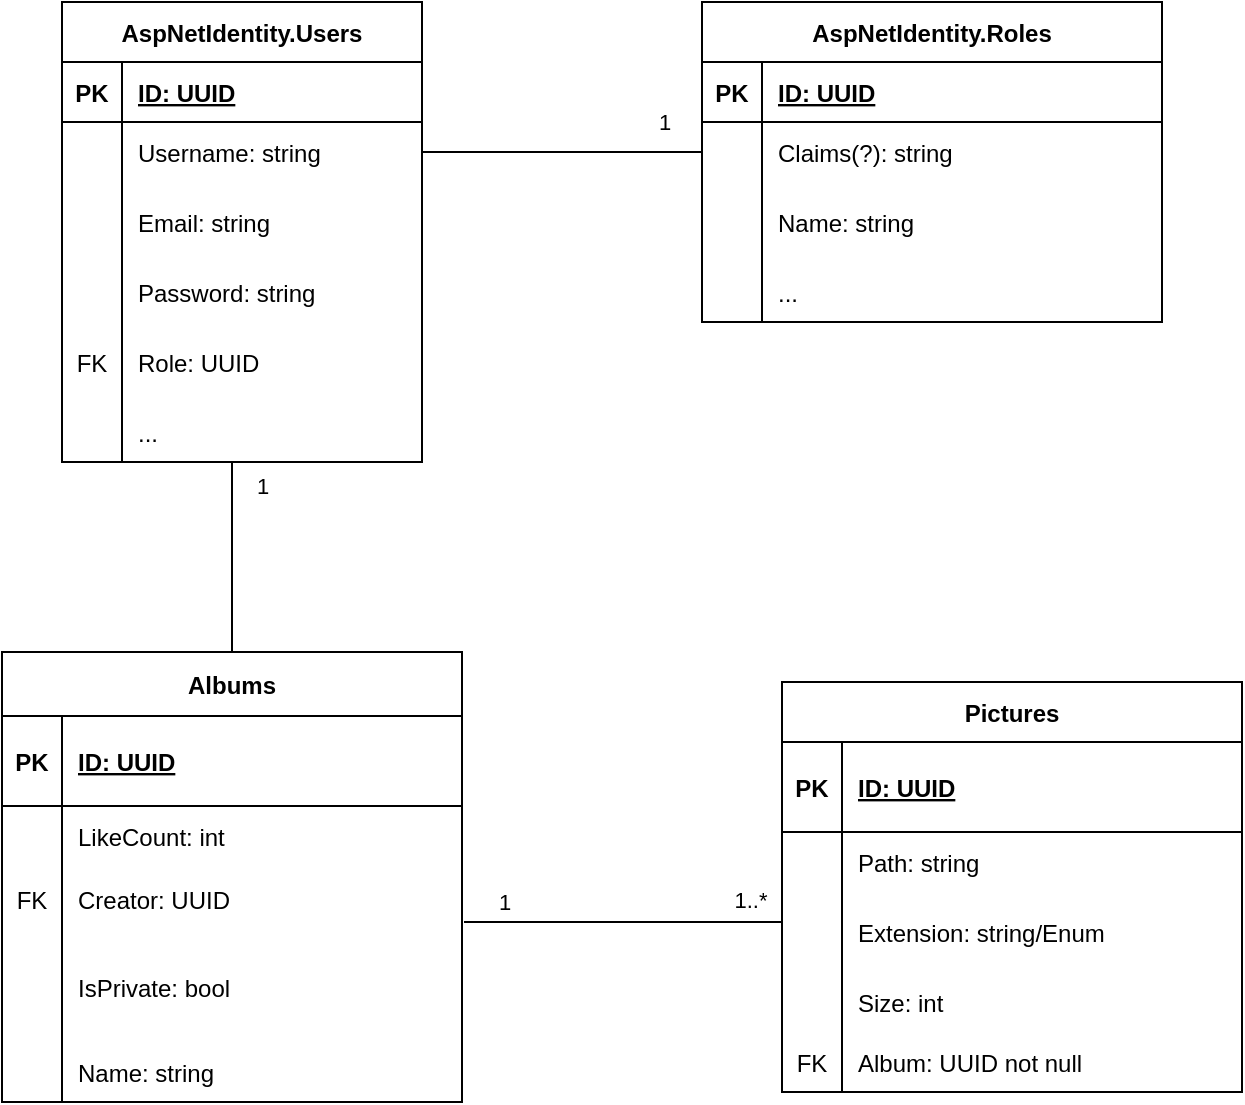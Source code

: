 <mxfile version="20.5.3" type="device"><diagram name="Page-1" id="2ca16b54-16f6-2749-3443-fa8db7711227"><mxGraphModel dx="1422" dy="754" grid="1" gridSize="10" guides="1" tooltips="1" connect="1" arrows="1" fold="1" page="1" pageScale="1" pageWidth="1100" pageHeight="850" background="none" math="0" shadow="0"><root><mxCell id="0"/><mxCell id="1" parent="0"/><mxCell id="jM08_st_6QMN7hDQGbWH-1" value="AspNetIdentity.Users" style="shape=table;startSize=30;container=1;collapsible=1;childLayout=tableLayout;fixedRows=1;rowLines=0;fontStyle=1;align=center;resizeLast=1;" vertex="1" parent="1"><mxGeometry x="120" y="100" width="180" height="230" as="geometry"/></mxCell><mxCell id="jM08_st_6QMN7hDQGbWH-2" value="" style="shape=tableRow;horizontal=0;startSize=0;swimlaneHead=0;swimlaneBody=0;fillColor=none;collapsible=0;dropTarget=0;points=[[0,0.5],[1,0.5]];portConstraint=eastwest;top=0;left=0;right=0;bottom=1;" vertex="1" parent="jM08_st_6QMN7hDQGbWH-1"><mxGeometry y="30" width="180" height="30" as="geometry"/></mxCell><mxCell id="jM08_st_6QMN7hDQGbWH-3" value="PK" style="shape=partialRectangle;connectable=0;fillColor=none;top=0;left=0;bottom=0;right=0;fontStyle=1;overflow=hidden;" vertex="1" parent="jM08_st_6QMN7hDQGbWH-2"><mxGeometry width="30" height="30" as="geometry"><mxRectangle width="30" height="30" as="alternateBounds"/></mxGeometry></mxCell><mxCell id="jM08_st_6QMN7hDQGbWH-4" value="ID: UUID" style="shape=partialRectangle;connectable=0;fillColor=none;top=0;left=0;bottom=0;right=0;align=left;spacingLeft=6;fontStyle=5;overflow=hidden;" vertex="1" parent="jM08_st_6QMN7hDQGbWH-2"><mxGeometry x="30" width="150" height="30" as="geometry"><mxRectangle width="150" height="30" as="alternateBounds"/></mxGeometry></mxCell><mxCell id="jM08_st_6QMN7hDQGbWH-5" value="" style="shape=tableRow;horizontal=0;startSize=0;swimlaneHead=0;swimlaneBody=0;fillColor=none;collapsible=0;dropTarget=0;points=[[0,0.5],[1,0.5]];portConstraint=eastwest;top=0;left=0;right=0;bottom=0;" vertex="1" parent="jM08_st_6QMN7hDQGbWH-1"><mxGeometry y="60" width="180" height="30" as="geometry"/></mxCell><mxCell id="jM08_st_6QMN7hDQGbWH-6" value="" style="shape=partialRectangle;connectable=0;fillColor=none;top=0;left=0;bottom=0;right=0;editable=1;overflow=hidden;" vertex="1" parent="jM08_st_6QMN7hDQGbWH-5"><mxGeometry width="30" height="30" as="geometry"><mxRectangle width="30" height="30" as="alternateBounds"/></mxGeometry></mxCell><mxCell id="jM08_st_6QMN7hDQGbWH-7" value="Username: string" style="shape=partialRectangle;connectable=0;fillColor=none;top=0;left=0;bottom=0;right=0;align=left;spacingLeft=6;overflow=hidden;" vertex="1" parent="jM08_st_6QMN7hDQGbWH-5"><mxGeometry x="30" width="150" height="30" as="geometry"><mxRectangle width="150" height="30" as="alternateBounds"/></mxGeometry></mxCell><mxCell id="jM08_st_6QMN7hDQGbWH-8" value="" style="shape=tableRow;horizontal=0;startSize=0;swimlaneHead=0;swimlaneBody=0;fillColor=none;collapsible=0;dropTarget=0;points=[[0,0.5],[1,0.5]];portConstraint=eastwest;top=0;left=0;right=0;bottom=0;" vertex="1" parent="jM08_st_6QMN7hDQGbWH-1"><mxGeometry y="90" width="180" height="40" as="geometry"/></mxCell><mxCell id="jM08_st_6QMN7hDQGbWH-9" value="" style="shape=partialRectangle;connectable=0;fillColor=none;top=0;left=0;bottom=0;right=0;editable=1;overflow=hidden;" vertex="1" parent="jM08_st_6QMN7hDQGbWH-8"><mxGeometry width="30" height="40" as="geometry"><mxRectangle width="30" height="40" as="alternateBounds"/></mxGeometry></mxCell><mxCell id="jM08_st_6QMN7hDQGbWH-10" value="Email: string" style="shape=partialRectangle;connectable=0;fillColor=none;top=0;left=0;bottom=0;right=0;align=left;spacingLeft=6;overflow=hidden;" vertex="1" parent="jM08_st_6QMN7hDQGbWH-8"><mxGeometry x="30" width="150" height="40" as="geometry"><mxRectangle width="150" height="40" as="alternateBounds"/></mxGeometry></mxCell><mxCell id="jM08_st_6QMN7hDQGbWH-11" value="" style="shape=tableRow;horizontal=0;startSize=0;swimlaneHead=0;swimlaneBody=0;fillColor=none;collapsible=0;dropTarget=0;points=[[0,0.5],[1,0.5]];portConstraint=eastwest;top=0;left=0;right=0;bottom=0;" vertex="1" parent="jM08_st_6QMN7hDQGbWH-1"><mxGeometry y="130" width="180" height="30" as="geometry"/></mxCell><mxCell id="jM08_st_6QMN7hDQGbWH-12" value="" style="shape=partialRectangle;connectable=0;fillColor=none;top=0;left=0;bottom=0;right=0;editable=1;overflow=hidden;" vertex="1" parent="jM08_st_6QMN7hDQGbWH-11"><mxGeometry width="30" height="30" as="geometry"><mxRectangle width="30" height="30" as="alternateBounds"/></mxGeometry></mxCell><mxCell id="jM08_st_6QMN7hDQGbWH-13" value="Password: string" style="shape=partialRectangle;connectable=0;fillColor=none;top=0;left=0;bottom=0;right=0;align=left;spacingLeft=6;overflow=hidden;" vertex="1" parent="jM08_st_6QMN7hDQGbWH-11"><mxGeometry x="30" width="150" height="30" as="geometry"><mxRectangle width="150" height="30" as="alternateBounds"/></mxGeometry></mxCell><mxCell id="jM08_st_6QMN7hDQGbWH-64" value="" style="shape=tableRow;horizontal=0;startSize=0;swimlaneHead=0;swimlaneBody=0;fillColor=none;collapsible=0;dropTarget=0;points=[[0,0.5],[1,0.5]];portConstraint=eastwest;top=0;left=0;right=0;bottom=0;" vertex="1" parent="jM08_st_6QMN7hDQGbWH-1"><mxGeometry y="160" width="180" height="40" as="geometry"/></mxCell><mxCell id="jM08_st_6QMN7hDQGbWH-65" value="FK" style="shape=partialRectangle;connectable=0;fillColor=none;top=0;left=0;bottom=0;right=0;editable=1;overflow=hidden;" vertex="1" parent="jM08_st_6QMN7hDQGbWH-64"><mxGeometry width="30" height="40" as="geometry"><mxRectangle width="30" height="40" as="alternateBounds"/></mxGeometry></mxCell><mxCell id="jM08_st_6QMN7hDQGbWH-66" value="Role: UUID" style="shape=partialRectangle;connectable=0;fillColor=none;top=0;left=0;bottom=0;right=0;align=left;spacingLeft=6;overflow=hidden;" vertex="1" parent="jM08_st_6QMN7hDQGbWH-64"><mxGeometry x="30" width="150" height="40" as="geometry"><mxRectangle width="150" height="40" as="alternateBounds"/></mxGeometry></mxCell><mxCell id="jM08_st_6QMN7hDQGbWH-69" value="" style="shape=tableRow;horizontal=0;startSize=0;swimlaneHead=0;swimlaneBody=0;fillColor=none;collapsible=0;dropTarget=0;points=[[0,0.5],[1,0.5]];portConstraint=eastwest;top=0;left=0;right=0;bottom=0;" vertex="1" parent="jM08_st_6QMN7hDQGbWH-1"><mxGeometry y="200" width="180" height="30" as="geometry"/></mxCell><mxCell id="jM08_st_6QMN7hDQGbWH-70" value="" style="shape=partialRectangle;connectable=0;fillColor=none;top=0;left=0;bottom=0;right=0;editable=1;overflow=hidden;" vertex="1" parent="jM08_st_6QMN7hDQGbWH-69"><mxGeometry width="30" height="30" as="geometry"><mxRectangle width="30" height="30" as="alternateBounds"/></mxGeometry></mxCell><mxCell id="jM08_st_6QMN7hDQGbWH-71" value="..." style="shape=partialRectangle;connectable=0;fillColor=none;top=0;left=0;bottom=0;right=0;align=left;spacingLeft=6;overflow=hidden;" vertex="1" parent="jM08_st_6QMN7hDQGbWH-69"><mxGeometry x="30" width="150" height="30" as="geometry"><mxRectangle width="150" height="30" as="alternateBounds"/></mxGeometry></mxCell><mxCell id="jM08_st_6QMN7hDQGbWH-14" value="AspNetIdentity.Roles" style="shape=table;startSize=30;container=1;collapsible=1;childLayout=tableLayout;fixedRows=1;rowLines=0;fontStyle=1;align=center;resizeLast=1;" vertex="1" parent="1"><mxGeometry x="440" y="100" width="230" height="160" as="geometry"/></mxCell><mxCell id="jM08_st_6QMN7hDQGbWH-15" value="" style="shape=tableRow;horizontal=0;startSize=0;swimlaneHead=0;swimlaneBody=0;fillColor=none;collapsible=0;dropTarget=0;points=[[0,0.5],[1,0.5]];portConstraint=eastwest;top=0;left=0;right=0;bottom=1;" vertex="1" parent="jM08_st_6QMN7hDQGbWH-14"><mxGeometry y="30" width="230" height="30" as="geometry"/></mxCell><mxCell id="jM08_st_6QMN7hDQGbWH-16" value="PK" style="shape=partialRectangle;connectable=0;fillColor=none;top=0;left=0;bottom=0;right=0;fontStyle=1;overflow=hidden;" vertex="1" parent="jM08_st_6QMN7hDQGbWH-15"><mxGeometry width="30" height="30" as="geometry"><mxRectangle width="30" height="30" as="alternateBounds"/></mxGeometry></mxCell><mxCell id="jM08_st_6QMN7hDQGbWH-17" value="ID: UUID" style="shape=partialRectangle;connectable=0;fillColor=none;top=0;left=0;bottom=0;right=0;align=left;spacingLeft=6;fontStyle=5;overflow=hidden;" vertex="1" parent="jM08_st_6QMN7hDQGbWH-15"><mxGeometry x="30" width="200" height="30" as="geometry"><mxRectangle width="200" height="30" as="alternateBounds"/></mxGeometry></mxCell><mxCell id="jM08_st_6QMN7hDQGbWH-18" value="" style="shape=tableRow;horizontal=0;startSize=0;swimlaneHead=0;swimlaneBody=0;fillColor=none;collapsible=0;dropTarget=0;points=[[0,0.5],[1,0.5]];portConstraint=eastwest;top=0;left=0;right=0;bottom=0;" vertex="1" parent="jM08_st_6QMN7hDQGbWH-14"><mxGeometry y="60" width="230" height="30" as="geometry"/></mxCell><mxCell id="jM08_st_6QMN7hDQGbWH-19" value="" style="shape=partialRectangle;connectable=0;fillColor=none;top=0;left=0;bottom=0;right=0;editable=1;overflow=hidden;" vertex="1" parent="jM08_st_6QMN7hDQGbWH-18"><mxGeometry width="30" height="30" as="geometry"><mxRectangle width="30" height="30" as="alternateBounds"/></mxGeometry></mxCell><mxCell id="jM08_st_6QMN7hDQGbWH-20" value="Claims(?): string" style="shape=partialRectangle;connectable=0;fillColor=none;top=0;left=0;bottom=0;right=0;align=left;spacingLeft=6;overflow=hidden;" vertex="1" parent="jM08_st_6QMN7hDQGbWH-18"><mxGeometry x="30" width="200" height="30" as="geometry"><mxRectangle width="200" height="30" as="alternateBounds"/></mxGeometry></mxCell><mxCell id="jM08_st_6QMN7hDQGbWH-21" value="" style="shape=tableRow;horizontal=0;startSize=0;swimlaneHead=0;swimlaneBody=0;fillColor=none;collapsible=0;dropTarget=0;points=[[0,0.5],[1,0.5]];portConstraint=eastwest;top=0;left=0;right=0;bottom=0;" vertex="1" parent="jM08_st_6QMN7hDQGbWH-14"><mxGeometry y="90" width="230" height="40" as="geometry"/></mxCell><mxCell id="jM08_st_6QMN7hDQGbWH-22" value="" style="shape=partialRectangle;connectable=0;fillColor=none;top=0;left=0;bottom=0;right=0;editable=1;overflow=hidden;" vertex="1" parent="jM08_st_6QMN7hDQGbWH-21"><mxGeometry width="30" height="40" as="geometry"><mxRectangle width="30" height="40" as="alternateBounds"/></mxGeometry></mxCell><mxCell id="jM08_st_6QMN7hDQGbWH-23" value="Name: string" style="shape=partialRectangle;connectable=0;fillColor=none;top=0;left=0;bottom=0;right=0;align=left;spacingLeft=6;overflow=hidden;" vertex="1" parent="jM08_st_6QMN7hDQGbWH-21"><mxGeometry x="30" width="200" height="40" as="geometry"><mxRectangle width="200" height="40" as="alternateBounds"/></mxGeometry></mxCell><mxCell id="jM08_st_6QMN7hDQGbWH-24" value="" style="shape=tableRow;horizontal=0;startSize=0;swimlaneHead=0;swimlaneBody=0;fillColor=none;collapsible=0;dropTarget=0;points=[[0,0.5],[1,0.5]];portConstraint=eastwest;top=0;left=0;right=0;bottom=0;" vertex="1" parent="jM08_st_6QMN7hDQGbWH-14"><mxGeometry y="130" width="230" height="30" as="geometry"/></mxCell><mxCell id="jM08_st_6QMN7hDQGbWH-25" value="" style="shape=partialRectangle;connectable=0;fillColor=none;top=0;left=0;bottom=0;right=0;editable=1;overflow=hidden;" vertex="1" parent="jM08_st_6QMN7hDQGbWH-24"><mxGeometry width="30" height="30" as="geometry"><mxRectangle width="30" height="30" as="alternateBounds"/></mxGeometry></mxCell><mxCell id="jM08_st_6QMN7hDQGbWH-26" value="..." style="shape=partialRectangle;connectable=0;fillColor=none;top=0;left=0;bottom=0;right=0;align=left;spacingLeft=6;overflow=hidden;" vertex="1" parent="jM08_st_6QMN7hDQGbWH-24"><mxGeometry x="30" width="200" height="30" as="geometry"><mxRectangle width="200" height="30" as="alternateBounds"/></mxGeometry></mxCell><mxCell id="jM08_st_6QMN7hDQGbWH-27" value="Pictures" style="shape=table;startSize=30;container=1;collapsible=1;childLayout=tableLayout;fixedRows=1;rowLines=0;fontStyle=1;align=center;resizeLast=1;" vertex="1" parent="1"><mxGeometry x="480" y="440" width="230" height="205" as="geometry"/></mxCell><mxCell id="jM08_st_6QMN7hDQGbWH-28" value="" style="shape=tableRow;horizontal=0;startSize=0;swimlaneHead=0;swimlaneBody=0;fillColor=none;collapsible=0;dropTarget=0;points=[[0,0.5],[1,0.5]];portConstraint=eastwest;top=0;left=0;right=0;bottom=1;" vertex="1" parent="jM08_st_6QMN7hDQGbWH-27"><mxGeometry y="30" width="230" height="45" as="geometry"/></mxCell><mxCell id="jM08_st_6QMN7hDQGbWH-29" value="PK" style="shape=partialRectangle;connectable=0;fillColor=none;top=0;left=0;bottom=0;right=0;fontStyle=1;overflow=hidden;" vertex="1" parent="jM08_st_6QMN7hDQGbWH-28"><mxGeometry width="30" height="45" as="geometry"><mxRectangle width="30" height="45" as="alternateBounds"/></mxGeometry></mxCell><mxCell id="jM08_st_6QMN7hDQGbWH-30" value="ID: UUID" style="shape=partialRectangle;connectable=0;fillColor=none;top=0;left=0;bottom=0;right=0;align=left;spacingLeft=6;fontStyle=5;overflow=hidden;" vertex="1" parent="jM08_st_6QMN7hDQGbWH-28"><mxGeometry x="30" width="200" height="45" as="geometry"><mxRectangle width="200" height="45" as="alternateBounds"/></mxGeometry></mxCell><mxCell id="jM08_st_6QMN7hDQGbWH-31" value="" style="shape=tableRow;horizontal=0;startSize=0;swimlaneHead=0;swimlaneBody=0;fillColor=none;collapsible=0;dropTarget=0;points=[[0,0.5],[1,0.5]];portConstraint=eastwest;top=0;left=0;right=0;bottom=0;" vertex="1" parent="jM08_st_6QMN7hDQGbWH-27"><mxGeometry y="75" width="230" height="30" as="geometry"/></mxCell><mxCell id="jM08_st_6QMN7hDQGbWH-32" value="" style="shape=partialRectangle;connectable=0;fillColor=none;top=0;left=0;bottom=0;right=0;editable=1;overflow=hidden;" vertex="1" parent="jM08_st_6QMN7hDQGbWH-31"><mxGeometry width="30" height="30" as="geometry"><mxRectangle width="30" height="30" as="alternateBounds"/></mxGeometry></mxCell><mxCell id="jM08_st_6QMN7hDQGbWH-33" value="Path: string" style="shape=partialRectangle;connectable=0;fillColor=none;top=0;left=0;bottom=0;right=0;align=left;spacingLeft=6;overflow=hidden;" vertex="1" parent="jM08_st_6QMN7hDQGbWH-31"><mxGeometry x="30" width="200" height="30" as="geometry"><mxRectangle width="200" height="30" as="alternateBounds"/></mxGeometry></mxCell><mxCell id="jM08_st_6QMN7hDQGbWH-34" value="" style="shape=tableRow;horizontal=0;startSize=0;swimlaneHead=0;swimlaneBody=0;fillColor=none;collapsible=0;dropTarget=0;points=[[0,0.5],[1,0.5]];portConstraint=eastwest;top=0;left=0;right=0;bottom=0;" vertex="1" parent="jM08_st_6QMN7hDQGbWH-27"><mxGeometry y="105" width="230" height="40" as="geometry"/></mxCell><mxCell id="jM08_st_6QMN7hDQGbWH-35" value="" style="shape=partialRectangle;connectable=0;fillColor=none;top=0;left=0;bottom=0;right=0;editable=1;overflow=hidden;" vertex="1" parent="jM08_st_6QMN7hDQGbWH-34"><mxGeometry width="30" height="40" as="geometry"><mxRectangle width="30" height="40" as="alternateBounds"/></mxGeometry></mxCell><mxCell id="jM08_st_6QMN7hDQGbWH-36" value="Extension: string/Enum" style="shape=partialRectangle;connectable=0;fillColor=none;top=0;left=0;bottom=0;right=0;align=left;spacingLeft=6;overflow=hidden;" vertex="1" parent="jM08_st_6QMN7hDQGbWH-34"><mxGeometry x="30" width="200" height="40" as="geometry"><mxRectangle width="200" height="40" as="alternateBounds"/></mxGeometry></mxCell><mxCell id="jM08_st_6QMN7hDQGbWH-56" value="" style="shape=tableRow;horizontal=0;startSize=0;swimlaneHead=0;swimlaneBody=0;fillColor=none;collapsible=0;dropTarget=0;points=[[0,0.5],[1,0.5]];portConstraint=eastwest;top=0;left=0;right=0;bottom=0;" vertex="1" parent="jM08_st_6QMN7hDQGbWH-27"><mxGeometry y="145" width="230" height="30" as="geometry"/></mxCell><mxCell id="jM08_st_6QMN7hDQGbWH-57" value="" style="shape=partialRectangle;connectable=0;fillColor=none;top=0;left=0;bottom=0;right=0;editable=1;overflow=hidden;" vertex="1" parent="jM08_st_6QMN7hDQGbWH-56"><mxGeometry width="30" height="30" as="geometry"><mxRectangle width="30" height="30" as="alternateBounds"/></mxGeometry></mxCell><mxCell id="jM08_st_6QMN7hDQGbWH-58" value="Size: int" style="shape=partialRectangle;connectable=0;fillColor=none;top=0;left=0;bottom=0;right=0;align=left;spacingLeft=6;overflow=hidden;" vertex="1" parent="jM08_st_6QMN7hDQGbWH-56"><mxGeometry x="30" width="200" height="30" as="geometry"><mxRectangle width="200" height="30" as="alternateBounds"/></mxGeometry></mxCell><mxCell id="jM08_st_6QMN7hDQGbWH-37" value="" style="shape=tableRow;horizontal=0;startSize=0;swimlaneHead=0;swimlaneBody=0;fillColor=none;collapsible=0;dropTarget=0;points=[[0,0.5],[1,0.5]];portConstraint=eastwest;top=0;left=0;right=0;bottom=0;" vertex="1" parent="jM08_st_6QMN7hDQGbWH-27"><mxGeometry y="175" width="230" height="30" as="geometry"/></mxCell><mxCell id="jM08_st_6QMN7hDQGbWH-38" value="FK" style="shape=partialRectangle;connectable=0;fillColor=none;top=0;left=0;bottom=0;right=0;editable=1;overflow=hidden;" vertex="1" parent="jM08_st_6QMN7hDQGbWH-37"><mxGeometry width="30" height="30" as="geometry"><mxRectangle width="30" height="30" as="alternateBounds"/></mxGeometry></mxCell><mxCell id="jM08_st_6QMN7hDQGbWH-39" value="Album: UUID not null" style="shape=partialRectangle;connectable=0;fillColor=none;top=0;left=0;bottom=0;right=0;align=left;spacingLeft=6;overflow=hidden;" vertex="1" parent="jM08_st_6QMN7hDQGbWH-37"><mxGeometry x="30" width="200" height="30" as="geometry"><mxRectangle width="200" height="30" as="alternateBounds"/></mxGeometry></mxCell><mxCell id="jM08_st_6QMN7hDQGbWH-67" style="edgeStyle=orthogonalEdgeStyle;rounded=0;orthogonalLoop=1;jettySize=auto;html=1;exitX=0.5;exitY=0;exitDx=0;exitDy=0;endArrow=none;endFill=0;" edge="1" parent="1" source="jM08_st_6QMN7hDQGbWH-40"><mxGeometry relative="1" as="geometry"><mxPoint x="200" y="330" as="targetPoint"/><Array as="points"><mxPoint x="205" y="330"/></Array></mxGeometry></mxCell><mxCell id="jM08_st_6QMN7hDQGbWH-68" value="1" style="edgeLabel;html=1;align=center;verticalAlign=middle;resizable=0;points=[];" vertex="1" connectable="0" parent="jM08_st_6QMN7hDQGbWH-67"><mxGeometry x="0.769" y="1" relative="1" as="geometry"><mxPoint x="16" y="5" as="offset"/></mxGeometry></mxCell><mxCell id="jM08_st_6QMN7hDQGbWH-40" value="Albums" style="shape=table;startSize=32;container=1;collapsible=1;childLayout=tableLayout;fixedRows=1;rowLines=0;fontStyle=1;align=center;resizeLast=1;" vertex="1" parent="1"><mxGeometry x="90" y="425" width="230" height="225" as="geometry"/></mxCell><mxCell id="jM08_st_6QMN7hDQGbWH-41" value="" style="shape=tableRow;horizontal=0;startSize=0;swimlaneHead=0;swimlaneBody=0;fillColor=none;collapsible=0;dropTarget=0;points=[[0,0.5],[1,0.5]];portConstraint=eastwest;top=0;left=0;right=0;bottom=1;" vertex="1" parent="jM08_st_6QMN7hDQGbWH-40"><mxGeometry y="32" width="230" height="45" as="geometry"/></mxCell><mxCell id="jM08_st_6QMN7hDQGbWH-42" value="PK" style="shape=partialRectangle;connectable=0;fillColor=none;top=0;left=0;bottom=0;right=0;fontStyle=1;overflow=hidden;" vertex="1" parent="jM08_st_6QMN7hDQGbWH-41"><mxGeometry width="30" height="45" as="geometry"><mxRectangle width="30" height="45" as="alternateBounds"/></mxGeometry></mxCell><mxCell id="jM08_st_6QMN7hDQGbWH-43" value="ID: UUID" style="shape=partialRectangle;connectable=0;fillColor=none;top=0;left=0;bottom=0;right=0;align=left;spacingLeft=6;fontStyle=5;overflow=hidden;" vertex="1" parent="jM08_st_6QMN7hDQGbWH-41"><mxGeometry x="30" width="200" height="45" as="geometry"><mxRectangle width="200" height="45" as="alternateBounds"/></mxGeometry></mxCell><mxCell id="jM08_st_6QMN7hDQGbWH-44" value="" style="shape=tableRow;horizontal=0;startSize=0;swimlaneHead=0;swimlaneBody=0;fillColor=none;collapsible=0;dropTarget=0;points=[[0,0.5],[1,0.5]];portConstraint=eastwest;top=0;left=0;right=0;bottom=0;" vertex="1" parent="jM08_st_6QMN7hDQGbWH-40"><mxGeometry y="77" width="230" height="30" as="geometry"/></mxCell><mxCell id="jM08_st_6QMN7hDQGbWH-45" value="" style="shape=partialRectangle;connectable=0;fillColor=none;top=0;left=0;bottom=0;right=0;editable=1;overflow=hidden;" vertex="1" parent="jM08_st_6QMN7hDQGbWH-44"><mxGeometry width="30" height="30" as="geometry"><mxRectangle width="30" height="30" as="alternateBounds"/></mxGeometry></mxCell><mxCell id="jM08_st_6QMN7hDQGbWH-46" value="LikeCount: int" style="shape=partialRectangle;connectable=0;fillColor=none;top=0;left=0;bottom=0;right=0;align=left;spacingLeft=6;overflow=hidden;" vertex="1" parent="jM08_st_6QMN7hDQGbWH-44"><mxGeometry x="30" width="200" height="30" as="geometry"><mxRectangle width="200" height="30" as="alternateBounds"/></mxGeometry></mxCell><mxCell id="jM08_st_6QMN7hDQGbWH-47" value="" style="shape=tableRow;horizontal=0;startSize=0;swimlaneHead=0;swimlaneBody=0;fillColor=none;collapsible=0;dropTarget=0;points=[[0,0.5],[1,0.5]];portConstraint=eastwest;top=0;left=0;right=0;bottom=0;" vertex="1" parent="jM08_st_6QMN7hDQGbWH-40"><mxGeometry y="107" width="230" height="33" as="geometry"/></mxCell><mxCell id="jM08_st_6QMN7hDQGbWH-48" value="FK" style="shape=partialRectangle;connectable=0;fillColor=none;top=0;left=0;bottom=0;right=0;editable=1;overflow=hidden;" vertex="1" parent="jM08_st_6QMN7hDQGbWH-47"><mxGeometry width="30" height="33" as="geometry"><mxRectangle width="30" height="33" as="alternateBounds"/></mxGeometry></mxCell><mxCell id="jM08_st_6QMN7hDQGbWH-49" value="Creator: UUID" style="shape=partialRectangle;connectable=0;fillColor=none;top=0;left=0;bottom=0;right=0;align=left;spacingLeft=6;overflow=hidden;" vertex="1" parent="jM08_st_6QMN7hDQGbWH-47"><mxGeometry x="30" width="200" height="33" as="geometry"><mxRectangle width="200" height="33" as="alternateBounds"/></mxGeometry></mxCell><mxCell id="jM08_st_6QMN7hDQGbWH-50" value="" style="shape=tableRow;horizontal=0;startSize=0;swimlaneHead=0;swimlaneBody=0;fillColor=none;collapsible=0;dropTarget=0;points=[[0,0.5],[1,0.5]];portConstraint=eastwest;top=0;left=0;right=0;bottom=0;" vertex="1" parent="jM08_st_6QMN7hDQGbWH-40"><mxGeometry y="140" width="230" height="55" as="geometry"/></mxCell><mxCell id="jM08_st_6QMN7hDQGbWH-51" value="" style="shape=partialRectangle;connectable=0;fillColor=none;top=0;left=0;bottom=0;right=0;editable=1;overflow=hidden;" vertex="1" parent="jM08_st_6QMN7hDQGbWH-50"><mxGeometry width="30" height="55" as="geometry"><mxRectangle width="30" height="55" as="alternateBounds"/></mxGeometry></mxCell><mxCell id="jM08_st_6QMN7hDQGbWH-52" value="IsPrivate: bool" style="shape=partialRectangle;connectable=0;fillColor=none;top=0;left=0;bottom=0;right=0;align=left;spacingLeft=6;overflow=hidden;" vertex="1" parent="jM08_st_6QMN7hDQGbWH-50"><mxGeometry x="30" width="200" height="55" as="geometry"><mxRectangle width="200" height="55" as="alternateBounds"/></mxGeometry></mxCell><mxCell id="jM08_st_6QMN7hDQGbWH-53" value="" style="shape=tableRow;horizontal=0;startSize=0;swimlaneHead=0;swimlaneBody=0;fillColor=none;collapsible=0;dropTarget=0;points=[[0,0.5],[1,0.5]];portConstraint=eastwest;top=0;left=0;right=0;bottom=0;" vertex="1" parent="jM08_st_6QMN7hDQGbWH-40"><mxGeometry y="195" width="230" height="30" as="geometry"/></mxCell><mxCell id="jM08_st_6QMN7hDQGbWH-54" value="" style="shape=partialRectangle;connectable=0;fillColor=none;top=0;left=0;bottom=0;right=0;editable=1;overflow=hidden;" vertex="1" parent="jM08_st_6QMN7hDQGbWH-53"><mxGeometry width="30" height="30" as="geometry"><mxRectangle width="30" height="30" as="alternateBounds"/></mxGeometry></mxCell><mxCell id="jM08_st_6QMN7hDQGbWH-55" value="Name: string" style="shape=partialRectangle;connectable=0;fillColor=none;top=0;left=0;bottom=0;right=0;align=left;spacingLeft=6;overflow=hidden;" vertex="1" parent="jM08_st_6QMN7hDQGbWH-53"><mxGeometry x="30" width="200" height="30" as="geometry"><mxRectangle width="200" height="30" as="alternateBounds"/></mxGeometry></mxCell><mxCell id="jM08_st_6QMN7hDQGbWH-59" style="edgeStyle=orthogonalEdgeStyle;rounded=0;orthogonalLoop=1;jettySize=auto;html=1;exitX=0;exitY=0.5;exitDx=0;exitDy=0;endArrow=none;endFill=0;" edge="1" parent="1" source="jM08_st_6QMN7hDQGbWH-34"><mxGeometry relative="1" as="geometry"><mxPoint x="321" y="560" as="targetPoint"/><Array as="points"><mxPoint x="480" y="560"/><mxPoint x="321" y="560"/></Array></mxGeometry></mxCell><mxCell id="jM08_st_6QMN7hDQGbWH-60" value="1..*" style="edgeLabel;html=1;align=center;verticalAlign=middle;resizable=0;points=[];" vertex="1" connectable="0" parent="jM08_st_6QMN7hDQGbWH-59"><mxGeometry x="-0.742" relative="1" as="geometry"><mxPoint y="-11" as="offset"/></mxGeometry></mxCell><mxCell id="jM08_st_6QMN7hDQGbWH-61" value="1" style="edgeLabel;html=1;align=center;verticalAlign=middle;resizable=0;points=[];" vertex="1" connectable="0" parent="jM08_st_6QMN7hDQGbWH-59"><mxGeometry x="0.754" y="1" relative="1" as="geometry"><mxPoint y="-11" as="offset"/></mxGeometry></mxCell><mxCell id="jM08_st_6QMN7hDQGbWH-62" style="edgeStyle=orthogonalEdgeStyle;rounded=0;orthogonalLoop=1;jettySize=auto;html=1;exitX=1;exitY=0.5;exitDx=0;exitDy=0;endArrow=none;endFill=0;" edge="1" parent="1" source="jM08_st_6QMN7hDQGbWH-5" target="jM08_st_6QMN7hDQGbWH-18"><mxGeometry relative="1" as="geometry"/></mxCell><mxCell id="jM08_st_6QMN7hDQGbWH-63" value="1" style="edgeLabel;html=1;align=center;verticalAlign=middle;resizable=0;points=[];" vertex="1" connectable="0" parent="jM08_st_6QMN7hDQGbWH-62"><mxGeometry x="0.729" y="-3" relative="1" as="geometry"><mxPoint y="-18" as="offset"/></mxGeometry></mxCell></root></mxGraphModel></diagram></mxfile>